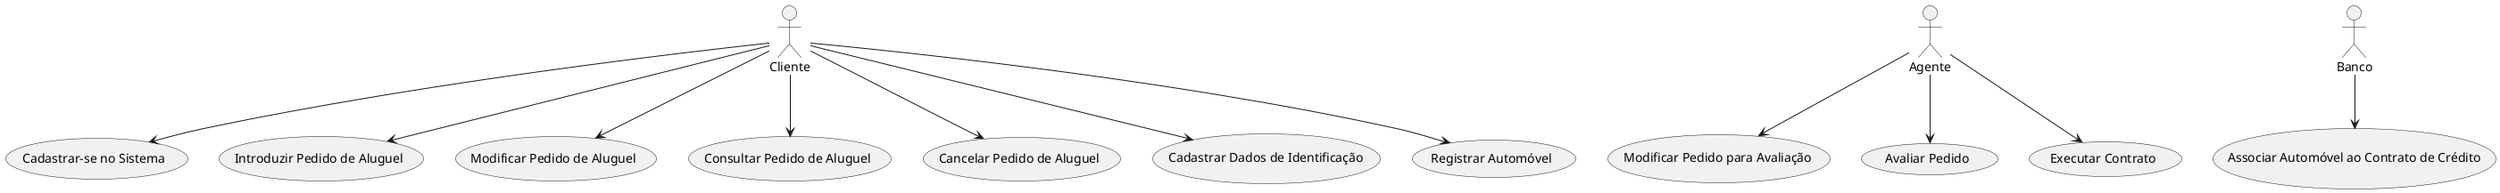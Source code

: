 @startuml

actor Cliente
actor Agente
actor Banco

usecase "Cadastrar-se no Sistema" as UC1
usecase "Introduzir Pedido de Aluguel" as UC2
usecase "Modificar Pedido de Aluguel" as UC3
usecase "Consultar Pedido de Aluguel" as UC4
usecase "Cancelar Pedido de Aluguel" as UC5
usecase "Modificar Pedido para Avaliação" as UC6
usecase "Avaliar Pedido" as UC7
usecase "Executar Contrato" as UC8
usecase "Cadastrar Dados de Identificação" as UC9
usecase "Registrar Automóvel" as UC10
usecase "Associar Automóvel ao Contrato de Crédito" as UC11

Cliente --> UC1
Cliente --> UC2
Cliente --> UC3
Cliente --> UC4
Cliente --> UC5
Agente --> UC6
Agente --> UC7
Banco --> UC11
Agente --> UC8
Cliente --> UC9
Cliente --> UC10

@enduml
